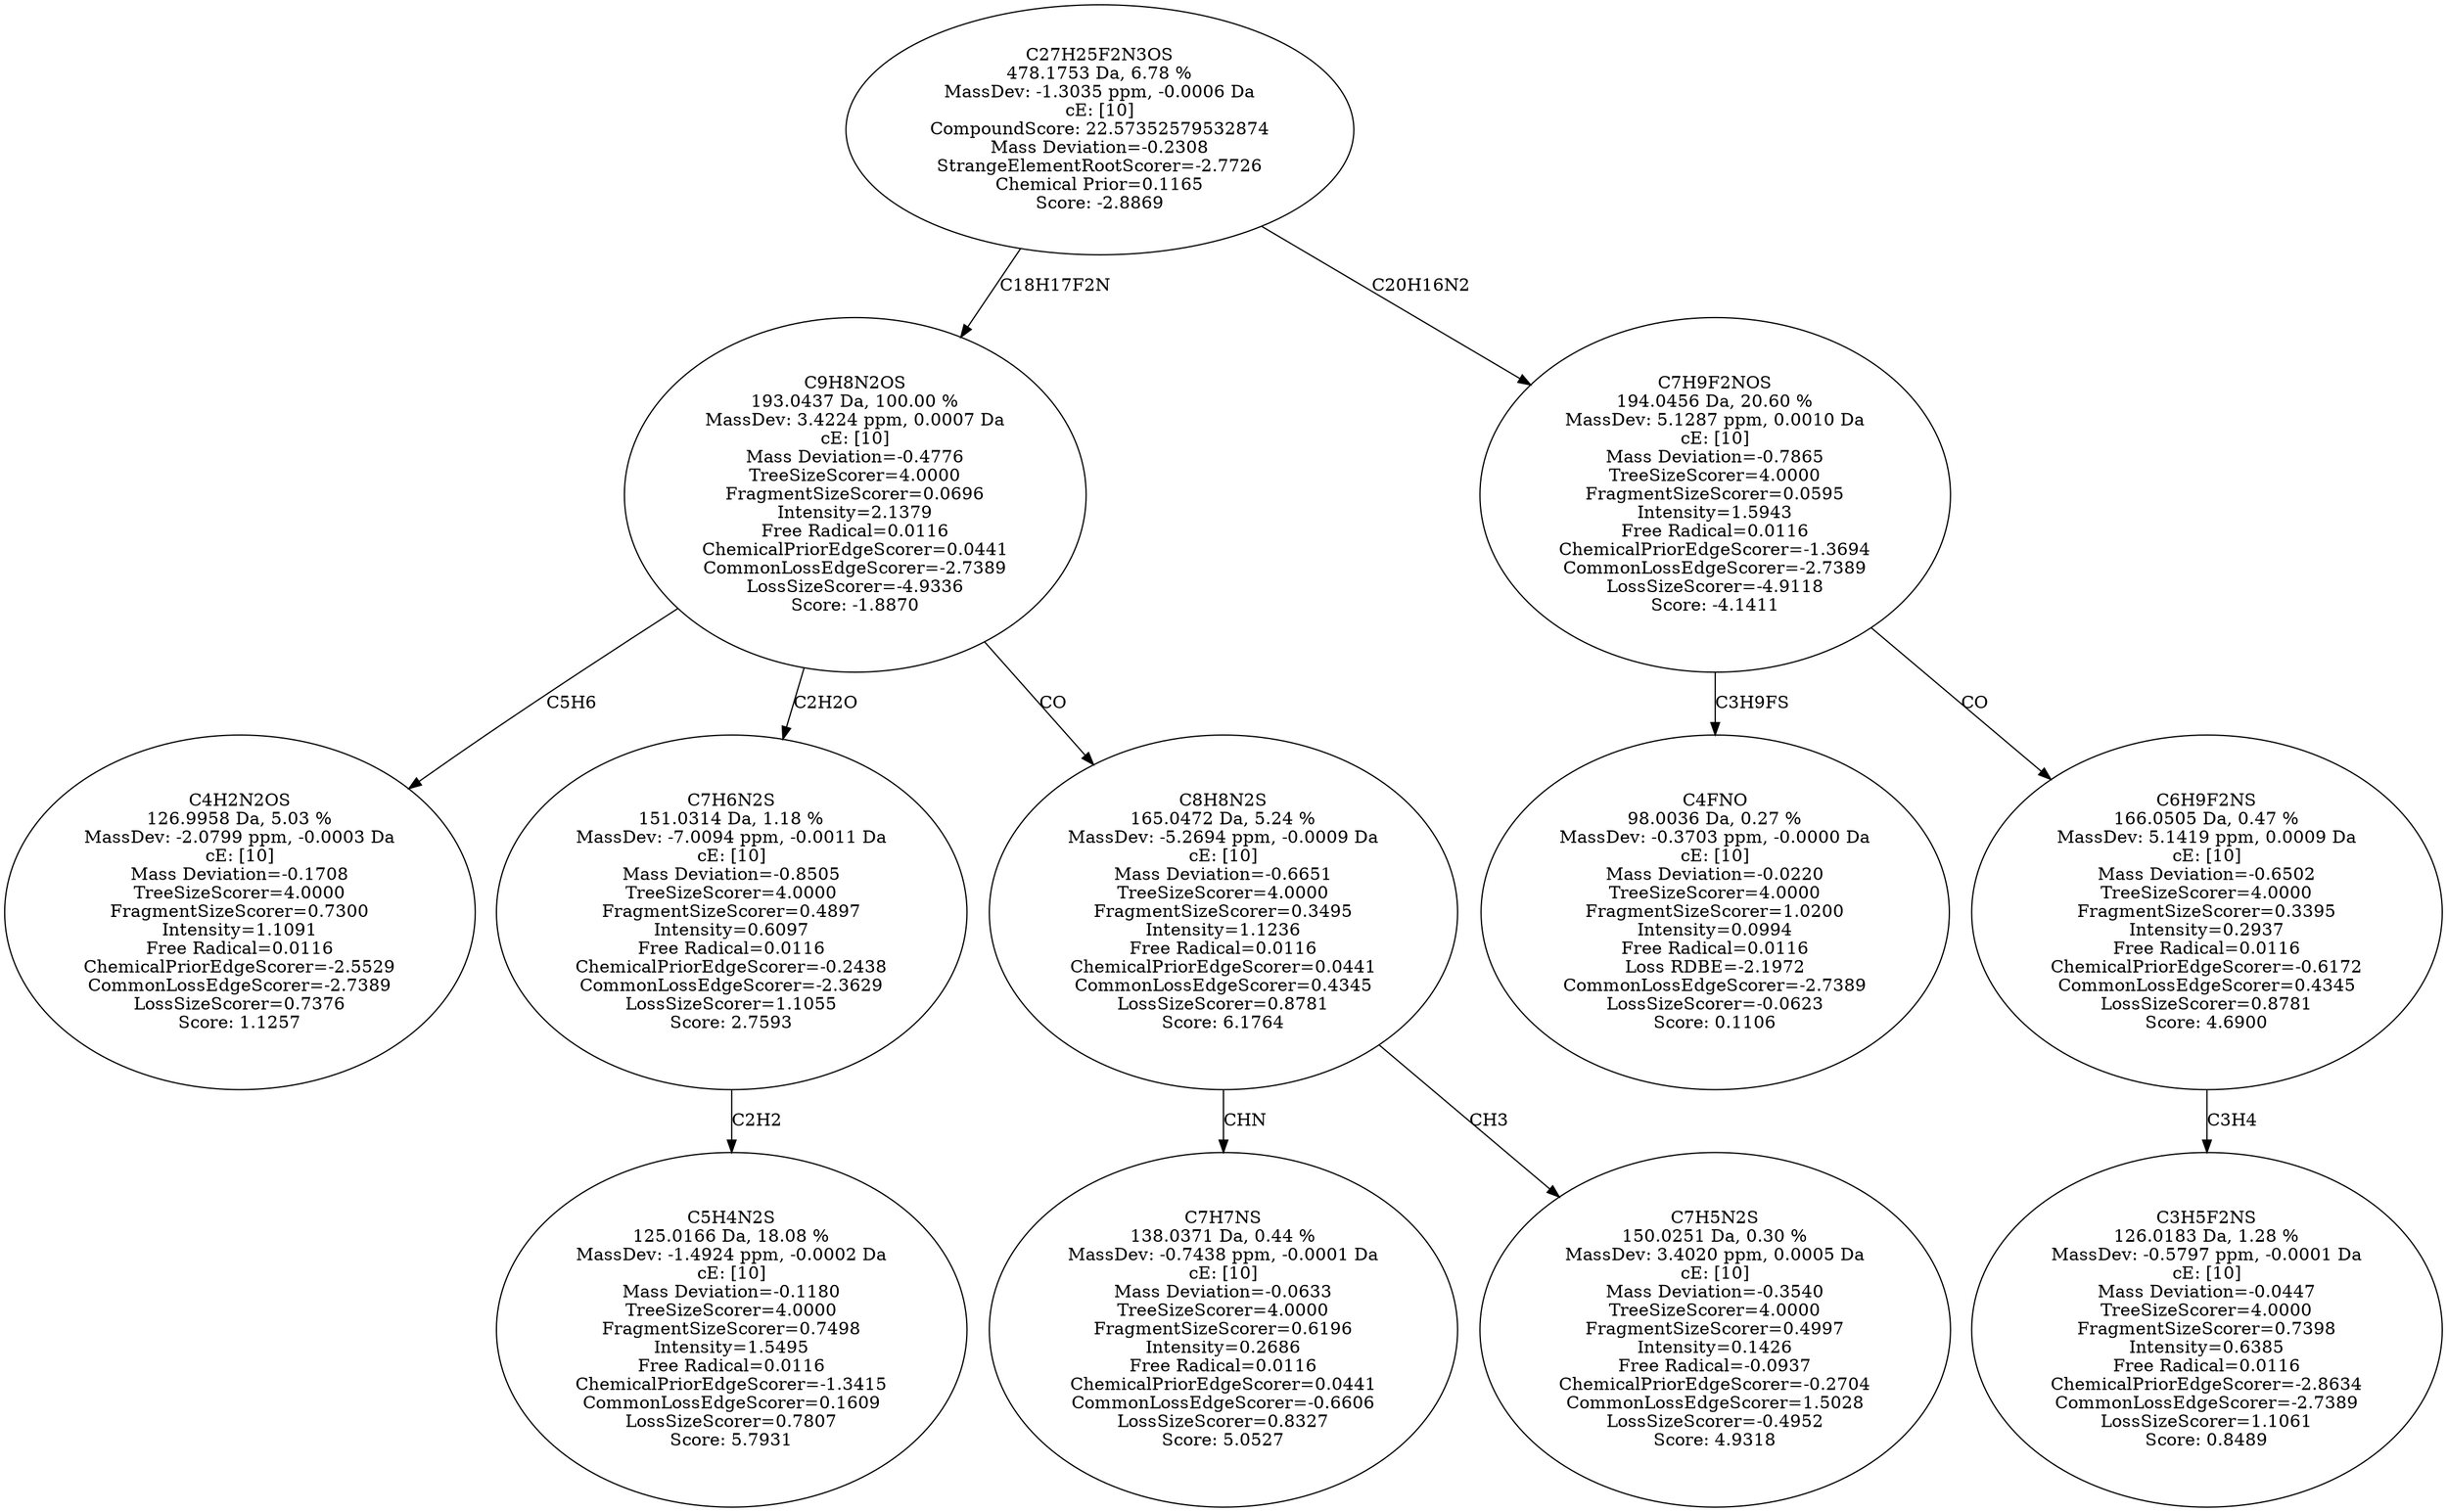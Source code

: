 strict digraph {
v1 [label="C4H2N2OS\n126.9958 Da, 5.03 %\nMassDev: -2.0799 ppm, -0.0003 Da\ncE: [10]\nMass Deviation=-0.1708\nTreeSizeScorer=4.0000\nFragmentSizeScorer=0.7300\nIntensity=1.1091\nFree Radical=0.0116\nChemicalPriorEdgeScorer=-2.5529\nCommonLossEdgeScorer=-2.7389\nLossSizeScorer=0.7376\nScore: 1.1257"];
v2 [label="C5H4N2S\n125.0166 Da, 18.08 %\nMassDev: -1.4924 ppm, -0.0002 Da\ncE: [10]\nMass Deviation=-0.1180\nTreeSizeScorer=4.0000\nFragmentSizeScorer=0.7498\nIntensity=1.5495\nFree Radical=0.0116\nChemicalPriorEdgeScorer=-1.3415\nCommonLossEdgeScorer=0.1609\nLossSizeScorer=0.7807\nScore: 5.7931"];
v3 [label="C7H6N2S\n151.0314 Da, 1.18 %\nMassDev: -7.0094 ppm, -0.0011 Da\ncE: [10]\nMass Deviation=-0.8505\nTreeSizeScorer=4.0000\nFragmentSizeScorer=0.4897\nIntensity=0.6097\nFree Radical=0.0116\nChemicalPriorEdgeScorer=-0.2438\nCommonLossEdgeScorer=-2.3629\nLossSizeScorer=1.1055\nScore: 2.7593"];
v4 [label="C7H7NS\n138.0371 Da, 0.44 %\nMassDev: -0.7438 ppm, -0.0001 Da\ncE: [10]\nMass Deviation=-0.0633\nTreeSizeScorer=4.0000\nFragmentSizeScorer=0.6196\nIntensity=0.2686\nFree Radical=0.0116\nChemicalPriorEdgeScorer=0.0441\nCommonLossEdgeScorer=-0.6606\nLossSizeScorer=0.8327\nScore: 5.0527"];
v5 [label="C7H5N2S\n150.0251 Da, 0.30 %\nMassDev: 3.4020 ppm, 0.0005 Da\ncE: [10]\nMass Deviation=-0.3540\nTreeSizeScorer=4.0000\nFragmentSizeScorer=0.4997\nIntensity=0.1426\nFree Radical=-0.0937\nChemicalPriorEdgeScorer=-0.2704\nCommonLossEdgeScorer=1.5028\nLossSizeScorer=-0.4952\nScore: 4.9318"];
v6 [label="C8H8N2S\n165.0472 Da, 5.24 %\nMassDev: -5.2694 ppm, -0.0009 Da\ncE: [10]\nMass Deviation=-0.6651\nTreeSizeScorer=4.0000\nFragmentSizeScorer=0.3495\nIntensity=1.1236\nFree Radical=0.0116\nChemicalPriorEdgeScorer=0.0441\nCommonLossEdgeScorer=0.4345\nLossSizeScorer=0.8781\nScore: 6.1764"];
v7 [label="C9H8N2OS\n193.0437 Da, 100.00 %\nMassDev: 3.4224 ppm, 0.0007 Da\ncE: [10]\nMass Deviation=-0.4776\nTreeSizeScorer=4.0000\nFragmentSizeScorer=0.0696\nIntensity=2.1379\nFree Radical=0.0116\nChemicalPriorEdgeScorer=0.0441\nCommonLossEdgeScorer=-2.7389\nLossSizeScorer=-4.9336\nScore: -1.8870"];
v8 [label="C4FNO\n98.0036 Da, 0.27 %\nMassDev: -0.3703 ppm, -0.0000 Da\ncE: [10]\nMass Deviation=-0.0220\nTreeSizeScorer=4.0000\nFragmentSizeScorer=1.0200\nIntensity=0.0994\nFree Radical=0.0116\nLoss RDBE=-2.1972\nCommonLossEdgeScorer=-2.7389\nLossSizeScorer=-0.0623\nScore: 0.1106"];
v9 [label="C3H5F2NS\n126.0183 Da, 1.28 %\nMassDev: -0.5797 ppm, -0.0001 Da\ncE: [10]\nMass Deviation=-0.0447\nTreeSizeScorer=4.0000\nFragmentSizeScorer=0.7398\nIntensity=0.6385\nFree Radical=0.0116\nChemicalPriorEdgeScorer=-2.8634\nCommonLossEdgeScorer=-2.7389\nLossSizeScorer=1.1061\nScore: 0.8489"];
v10 [label="C6H9F2NS\n166.0505 Da, 0.47 %\nMassDev: 5.1419 ppm, 0.0009 Da\ncE: [10]\nMass Deviation=-0.6502\nTreeSizeScorer=4.0000\nFragmentSizeScorer=0.3395\nIntensity=0.2937\nFree Radical=0.0116\nChemicalPriorEdgeScorer=-0.6172\nCommonLossEdgeScorer=0.4345\nLossSizeScorer=0.8781\nScore: 4.6900"];
v11 [label="C7H9F2NOS\n194.0456 Da, 20.60 %\nMassDev: 5.1287 ppm, 0.0010 Da\ncE: [10]\nMass Deviation=-0.7865\nTreeSizeScorer=4.0000\nFragmentSizeScorer=0.0595\nIntensity=1.5943\nFree Radical=0.0116\nChemicalPriorEdgeScorer=-1.3694\nCommonLossEdgeScorer=-2.7389\nLossSizeScorer=-4.9118\nScore: -4.1411"];
v12 [label="C27H25F2N3OS\n478.1753 Da, 6.78 %\nMassDev: -1.3035 ppm, -0.0006 Da\ncE: [10]\nCompoundScore: 22.57352579532874\nMass Deviation=-0.2308\nStrangeElementRootScorer=-2.7726\nChemical Prior=0.1165\nScore: -2.8869"];
v7 -> v1 [label="C5H6"];
v3 -> v2 [label="C2H2"];
v7 -> v3 [label="C2H2O"];
v6 -> v4 [label="CHN"];
v6 -> v5 [label="CH3"];
v7 -> v6 [label="CO"];
v12 -> v7 [label="C18H17F2N"];
v11 -> v8 [label="C3H9FS"];
v10 -> v9 [label="C3H4"];
v11 -> v10 [label="CO"];
v12 -> v11 [label="C20H16N2"];
}